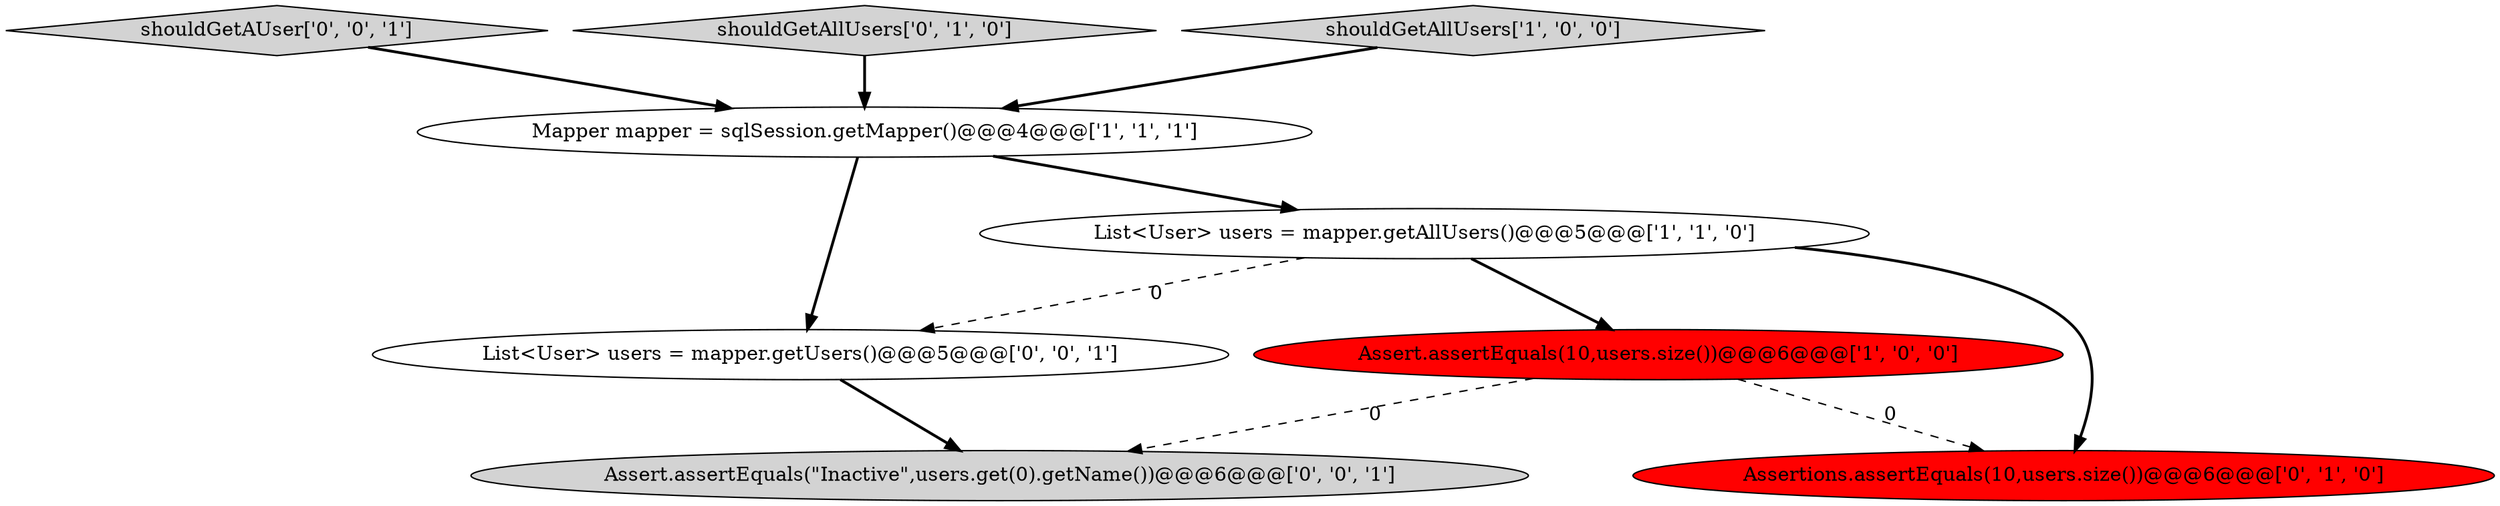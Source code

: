digraph {
3 [style = filled, label = "Assert.assertEquals(10,users.size())@@@6@@@['1', '0', '0']", fillcolor = red, shape = ellipse image = "AAA1AAABBB1BBB"];
6 [style = filled, label = "List<User> users = mapper.getUsers()@@@5@@@['0', '0', '1']", fillcolor = white, shape = ellipse image = "AAA0AAABBB3BBB"];
2 [style = filled, label = "List<User> users = mapper.getAllUsers()@@@5@@@['1', '1', '0']", fillcolor = white, shape = ellipse image = "AAA0AAABBB1BBB"];
0 [style = filled, label = "Mapper mapper = sqlSession.getMapper()@@@4@@@['1', '1', '1']", fillcolor = white, shape = ellipse image = "AAA0AAABBB1BBB"];
8 [style = filled, label = "shouldGetAUser['0', '0', '1']", fillcolor = lightgray, shape = diamond image = "AAA0AAABBB3BBB"];
5 [style = filled, label = "shouldGetAllUsers['0', '1', '0']", fillcolor = lightgray, shape = diamond image = "AAA0AAABBB2BBB"];
1 [style = filled, label = "shouldGetAllUsers['1', '0', '0']", fillcolor = lightgray, shape = diamond image = "AAA0AAABBB1BBB"];
7 [style = filled, label = "Assert.assertEquals(\"Inactive\",users.get(0).getName())@@@6@@@['0', '0', '1']", fillcolor = lightgray, shape = ellipse image = "AAA0AAABBB3BBB"];
4 [style = filled, label = "Assertions.assertEquals(10,users.size())@@@6@@@['0', '1', '0']", fillcolor = red, shape = ellipse image = "AAA1AAABBB2BBB"];
8->0 [style = bold, label=""];
1->0 [style = bold, label=""];
6->7 [style = bold, label=""];
5->0 [style = bold, label=""];
3->4 [style = dashed, label="0"];
2->4 [style = bold, label=""];
0->6 [style = bold, label=""];
3->7 [style = dashed, label="0"];
2->3 [style = bold, label=""];
0->2 [style = bold, label=""];
2->6 [style = dashed, label="0"];
}
